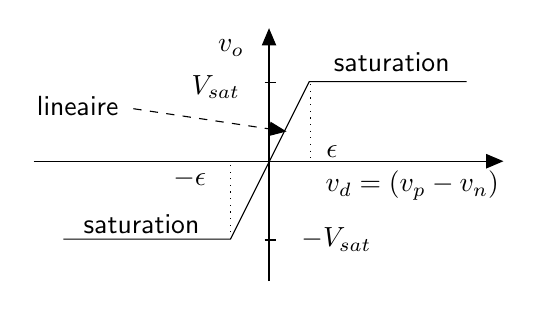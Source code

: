 \begin{tikzpicture}[y=-1cm]
\sf
\draw[arrows=-triangle 45,black] (3.496,5.033) -- (3.496,1.822);
\draw[arrows=-triangle 45,black] (0.507,3.511) -- (6.473,3.511);
\draw[black] (0.884,4.5) -- (3.007,4.5) -- (4.007,2.5) -- (6.007,2.5);
\draw[black] (3.44,2.511) -- (3.584,2.511);
\draw[black] (3.44,4.511) -- (3.584,4.511);
\draw[dashed,arrows=-triangle 45,black] (1.773,2.844) -- (3.718,3.133);
\draw[dotted,black] (3.011,4.5) -- (3.011,3.5);
\draw[dotted,black] (4.022,2.533) -- (4.022,3.522);
\path (3.251,2.667) node[text=black,anchor=base east] {$V_{sat}$};
\path (3.784,4.6) node[text=black,anchor=base west] {$-V_{sat}$};
\path (1.018,4.433) node[text=black,anchor=base west] {saturation};
\path (4.196,2.367) node[text=black,anchor=base west] {saturation};
\path (1.707,2.933) node[text=black,anchor=base east] {lineaire};
\path (3.3,2.122) node[text=black,anchor=base east] {$v_o$};
\path (4.1,3.467) node[text=black,anchor=base west] {$\epsilon$};
\path (2.822,3.822) node[text=black,anchor=base east] {$-\epsilon$};
\path (6.54,3.9) node[text=black,anchor=base east] {$v_d=(v_p-v_n)$};

\end{tikzpicture}%

%% Configure (x)emacs for this file ...
%% Local Variables:
%% mode: latex
%% End: